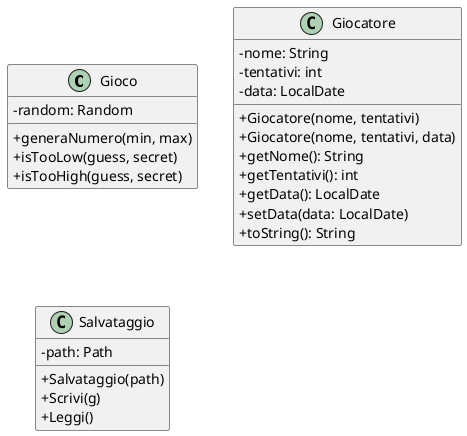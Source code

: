 @startuml
skinparam classAttributeIconSize 0

class Gioco {
    - random: Random
    + generaNumero(min, max)
    + isTooLow(guess, secret)
    + isTooHigh(guess, secret)
}

class Giocatore {
    - nome: String
    - tentativi: int
    - data: LocalDate
    + Giocatore(nome, tentativi)
    + Giocatore(nome, tentativi, data)
    + getNome(): String
    + getTentativi(): int
    + getData(): LocalDate
    + setData(data: LocalDate)
    + toString(): String
}

class Salvataggio {
    - path: Path
    + Salvataggio(path)
    + Scrivi(g)
    + Leggi()
}


@enduml
